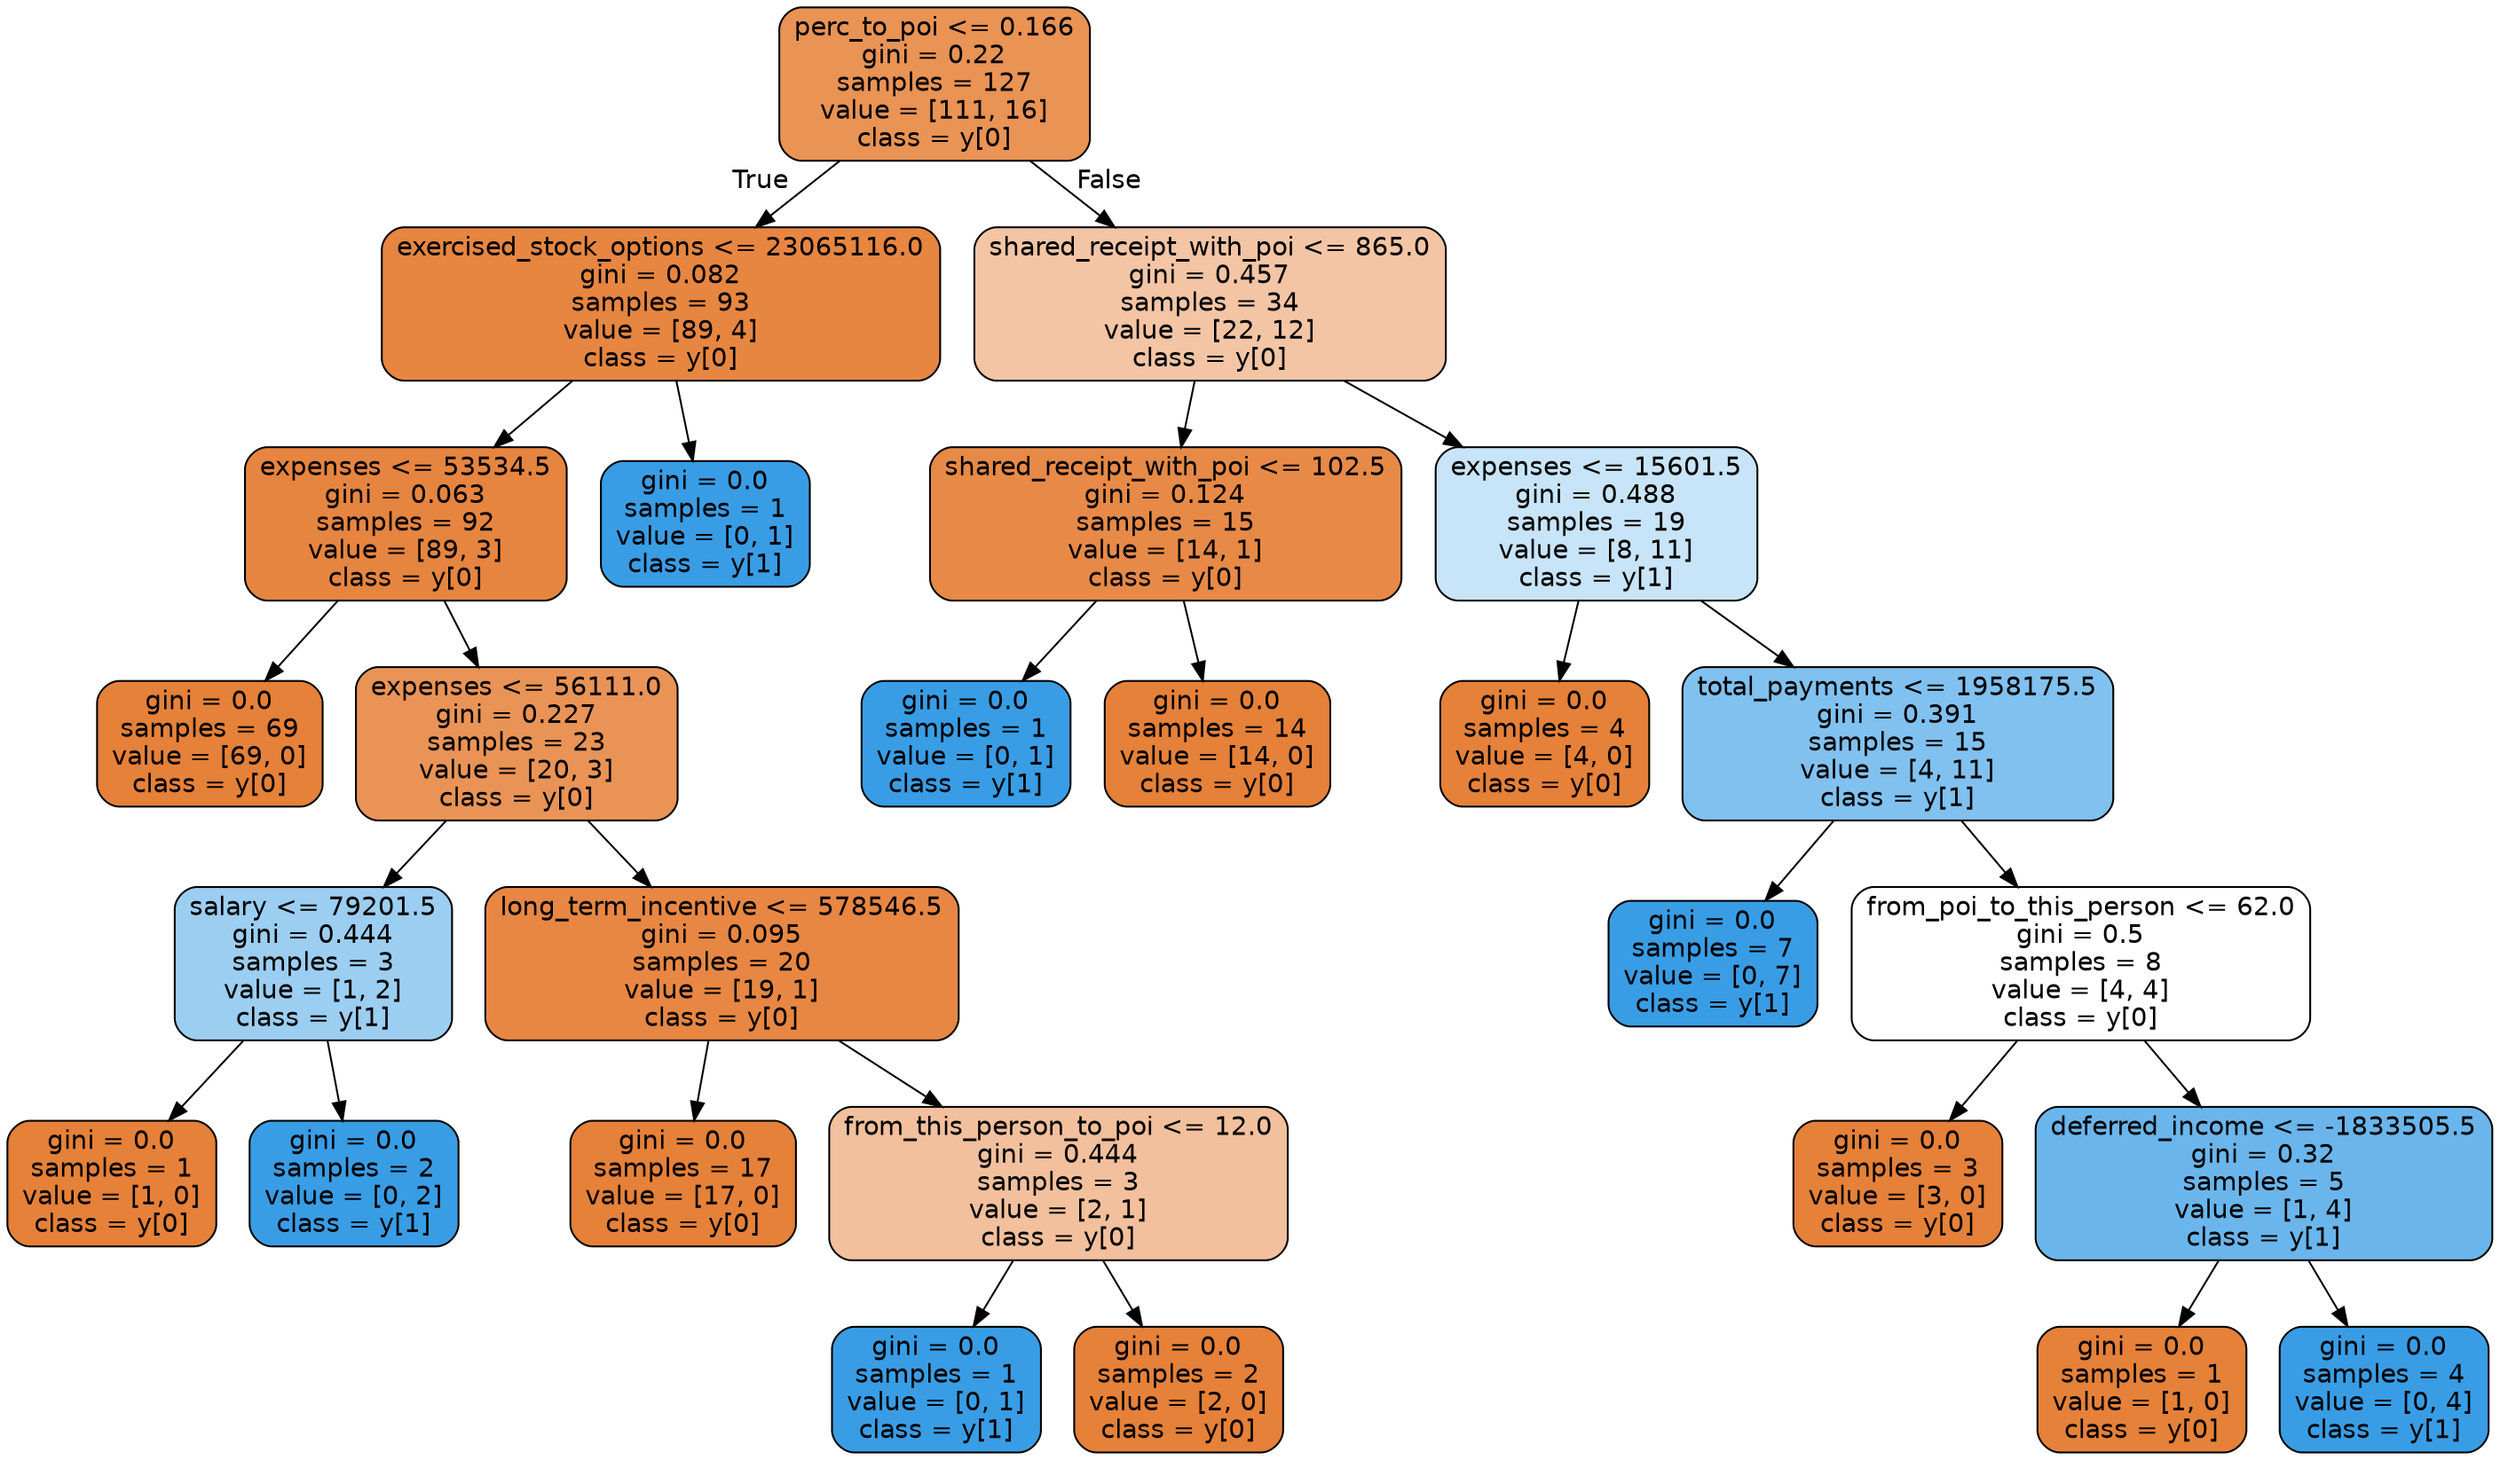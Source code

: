 digraph Tree {
node [shape=box, style="filled, rounded", color="black", fontname=helvetica] ;
edge [fontname=helvetica] ;
0 [label="perc_to_poi <= 0.166\ngini = 0.22\nsamples = 127\nvalue = [111, 16]\nclass = y[0]", fillcolor="#e58139da"] ;
1 [label="exercised_stock_options <= 23065116.0\ngini = 0.082\nsamples = 93\nvalue = [89, 4]\nclass = y[0]", fillcolor="#e58139f4"] ;
0 -> 1 [labeldistance=2.5, labelangle=45, headlabel="True"] ;
2 [label="expenses <= 53534.5\ngini = 0.063\nsamples = 92\nvalue = [89, 3]\nclass = y[0]", fillcolor="#e58139f6"] ;
1 -> 2 ;
3 [label="gini = 0.0\nsamples = 69\nvalue = [69, 0]\nclass = y[0]", fillcolor="#e58139ff"] ;
2 -> 3 ;
4 [label="expenses <= 56111.0\ngini = 0.227\nsamples = 23\nvalue = [20, 3]\nclass = y[0]", fillcolor="#e58139d9"] ;
2 -> 4 ;
5 [label="salary <= 79201.5\ngini = 0.444\nsamples = 3\nvalue = [1, 2]\nclass = y[1]", fillcolor="#399de57f"] ;
4 -> 5 ;
6 [label="gini = 0.0\nsamples = 1\nvalue = [1, 0]\nclass = y[0]", fillcolor="#e58139ff"] ;
5 -> 6 ;
7 [label="gini = 0.0\nsamples = 2\nvalue = [0, 2]\nclass = y[1]", fillcolor="#399de5ff"] ;
5 -> 7 ;
8 [label="long_term_incentive <= 578546.5\ngini = 0.095\nsamples = 20\nvalue = [19, 1]\nclass = y[0]", fillcolor="#e58139f2"] ;
4 -> 8 ;
9 [label="gini = 0.0\nsamples = 17\nvalue = [17, 0]\nclass = y[0]", fillcolor="#e58139ff"] ;
8 -> 9 ;
10 [label="from_this_person_to_poi <= 12.0\ngini = 0.444\nsamples = 3\nvalue = [2, 1]\nclass = y[0]", fillcolor="#e581397f"] ;
8 -> 10 ;
11 [label="gini = 0.0\nsamples = 1\nvalue = [0, 1]\nclass = y[1]", fillcolor="#399de5ff"] ;
10 -> 11 ;
12 [label="gini = 0.0\nsamples = 2\nvalue = [2, 0]\nclass = y[0]", fillcolor="#e58139ff"] ;
10 -> 12 ;
13 [label="gini = 0.0\nsamples = 1\nvalue = [0, 1]\nclass = y[1]", fillcolor="#399de5ff"] ;
1 -> 13 ;
14 [label="shared_receipt_with_poi <= 865.0\ngini = 0.457\nsamples = 34\nvalue = [22, 12]\nclass = y[0]", fillcolor="#e5813974"] ;
0 -> 14 [labeldistance=2.5, labelangle=-45, headlabel="False"] ;
15 [label="shared_receipt_with_poi <= 102.5\ngini = 0.124\nsamples = 15\nvalue = [14, 1]\nclass = y[0]", fillcolor="#e58139ed"] ;
14 -> 15 ;
16 [label="gini = 0.0\nsamples = 1\nvalue = [0, 1]\nclass = y[1]", fillcolor="#399de5ff"] ;
15 -> 16 ;
17 [label="gini = 0.0\nsamples = 14\nvalue = [14, 0]\nclass = y[0]", fillcolor="#e58139ff"] ;
15 -> 17 ;
18 [label="expenses <= 15601.5\ngini = 0.488\nsamples = 19\nvalue = [8, 11]\nclass = y[1]", fillcolor="#399de546"] ;
14 -> 18 ;
19 [label="gini = 0.0\nsamples = 4\nvalue = [4, 0]\nclass = y[0]", fillcolor="#e58139ff"] ;
18 -> 19 ;
20 [label="total_payments <= 1958175.5\ngini = 0.391\nsamples = 15\nvalue = [4, 11]\nclass = y[1]", fillcolor="#399de5a2"] ;
18 -> 20 ;
21 [label="gini = 0.0\nsamples = 7\nvalue = [0, 7]\nclass = y[1]", fillcolor="#399de5ff"] ;
20 -> 21 ;
22 [label="from_poi_to_this_person <= 62.0\ngini = 0.5\nsamples = 8\nvalue = [4, 4]\nclass = y[0]", fillcolor="#e5813900"] ;
20 -> 22 ;
23 [label="gini = 0.0\nsamples = 3\nvalue = [3, 0]\nclass = y[0]", fillcolor="#e58139ff"] ;
22 -> 23 ;
24 [label="deferred_income <= -1833505.5\ngini = 0.32\nsamples = 5\nvalue = [1, 4]\nclass = y[1]", fillcolor="#399de5bf"] ;
22 -> 24 ;
25 [label="gini = 0.0\nsamples = 1\nvalue = [1, 0]\nclass = y[0]", fillcolor="#e58139ff"] ;
24 -> 25 ;
26 [label="gini = 0.0\nsamples = 4\nvalue = [0, 4]\nclass = y[1]", fillcolor="#399de5ff"] ;
24 -> 26 ;
}